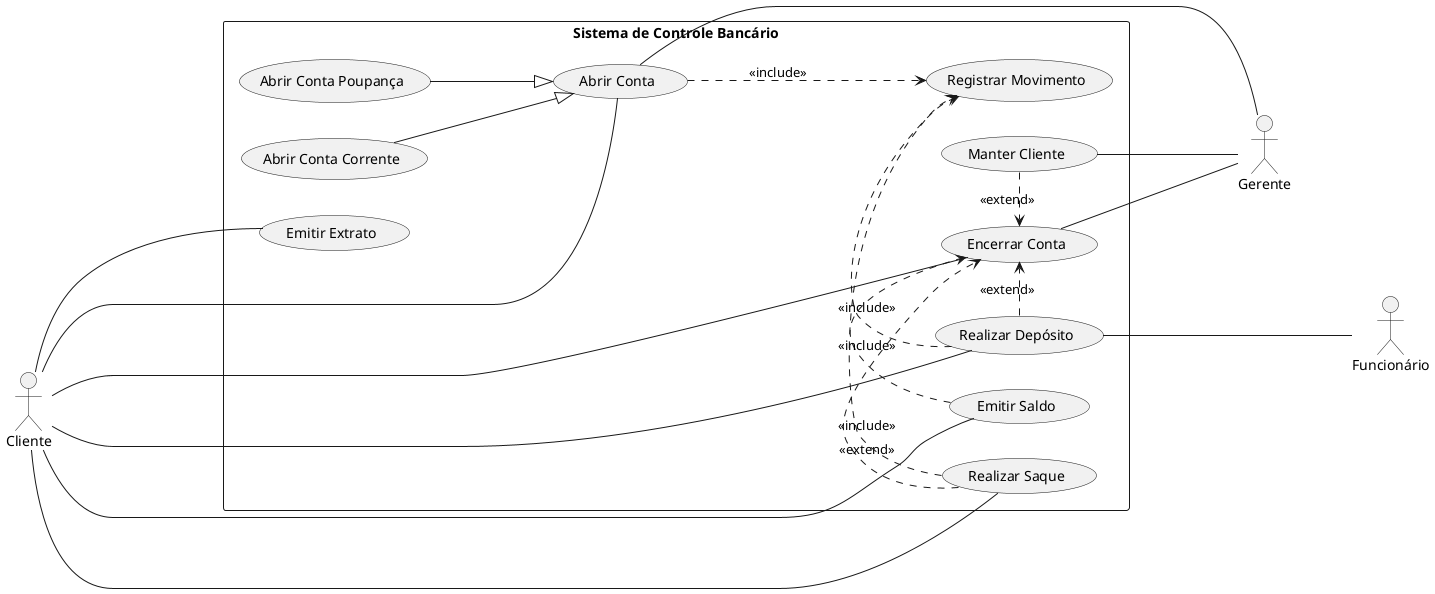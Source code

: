 @startuml Banco


left to right direction
actor "Cliente" as Cliente
actor "Funcionário" as Funcionario
actor "Gerente" as Gerente

    rectangle "Sistema de Controle Bancário" {
       
        

        usecase "Abrir Conta" as AbrirConta
        usecase "Abrir Conta Corrente" as AbrirContaCorrente
        usecase "Abrir Conta Poupança" as AbrirContaPoupança
        usecase "Registrar Movimento" as RegistrarMovimento
        usecase "Emitir Extrato" as EmitirExtrato
        usecase "Emitir Saldo" as EmitirSaldo
        usecase "Encerrar Conta" as EncerrarConta  
        usecase "Manter Cliente" as ManterCliente
        usecase "Realizar Depósito" as RealizarDeposito
        usecase "Realizar Saque" as RealizarSaque
        

        :Cliente: ---- (AbrirConta) 
        :Cliente: ---- (EmitirExtrato)
        :Cliente: ---- (RealizarDeposito)
        :Cliente: ---- (RealizarSaque)
        :Cliente: -- (EncerrarConta)
        :Cliente: -- (EmitirSaldo)
        
        
        (AbrirConta) ---- :Gerente:
        (ManterCliente)  --- :Gerente:
        (EncerrarConta)  --- :Gerente:
        (RealizarDeposito) ---- :Funcionario:
        
       
       
        (AbrirContaCorrente) ---|> (AbrirConta)  
        (AbrirContaPoupança)  ---|> (AbrirConta)
        (AbrirConta) ...> (RegistrarMovimento): <<include>>
        

        (EmitirSaldo) .> (EncerrarConta): <<include>>
        (RealizarSaque) .> (EncerrarConta): <<extend>>
        (RealizarDeposito) .> (EncerrarConta): <<extend>>
        
        (ManterCliente) .> (EncerrarConta): <<extend>>
       
        (RealizarDeposito) .> (RegistrarMovimento): <<include>>
        (RealizarSaque) .> (RegistrarMovimento): <<include>>



       
      
       
        

    }
}
@enduml
